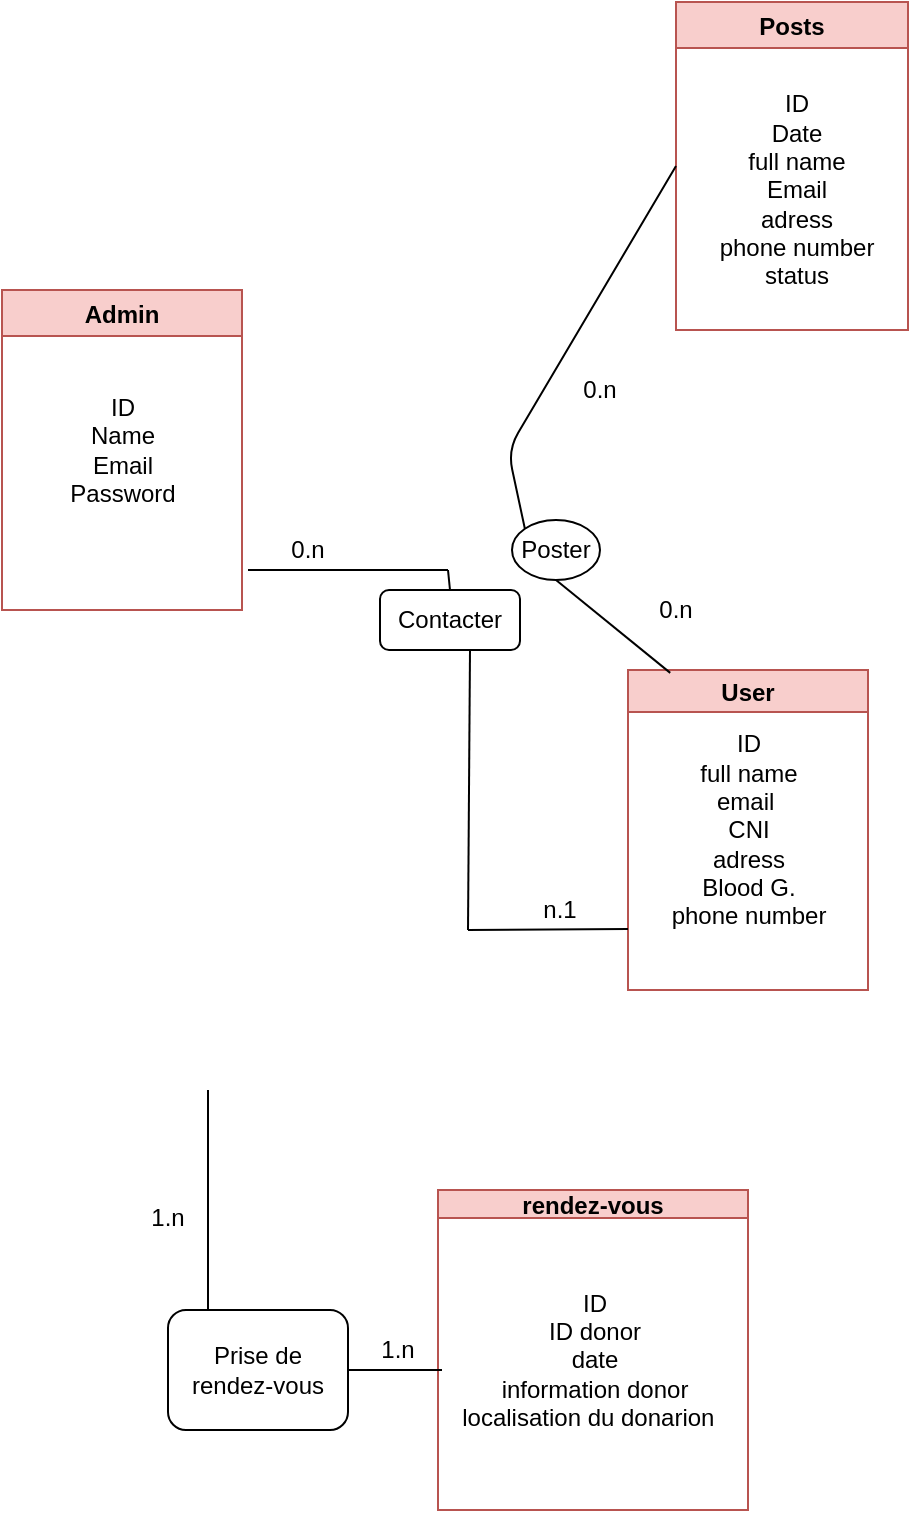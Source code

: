 <mxfile version="12.2.4" pages="1"><diagram id="N2m2I6a8Cq0E3Yf_J9qV" name="Page-1"><mxGraphModel dx="423" dy="1417" grid="1" gridSize="10" guides="1" tooltips="1" connect="1" arrows="1" fold="1" page="1" pageScale="1" pageWidth="827" pageHeight="1169" math="0" shadow="0"><root><mxCell id="0"/><mxCell id="1" parent="0"/><mxCell id="2" value="Admin" style="swimlane;fillColor=#f8cecc;strokeColor=#b85450;" parent="1" vertex="1"><mxGeometry x="77" y="80" width="120" height="160" as="geometry"/></mxCell><mxCell id="3" value="ID&lt;br&gt;Name&lt;br&gt;Email&lt;br&gt;Password" style="text;html=1;align=center;verticalAlign=middle;resizable=0;points=[];autosize=1;" parent="2" vertex="1"><mxGeometry x="25" y="50" width="70" height="60" as="geometry"/></mxCell><mxCell id="4" value="Posts" style="swimlane;fillColor=#f8cecc;strokeColor=#b85450;" parent="1" vertex="1"><mxGeometry x="414" y="-64" width="116" height="164" as="geometry"/></mxCell><mxCell id="5" value="ID&lt;br&gt;Date&lt;br&gt;full name&lt;br&gt;Email&lt;br&gt;adress&lt;br&gt;phone number&lt;br&gt;status" style="text;html=1;align=center;verticalAlign=middle;resizable=0;points=[];autosize=1;" parent="4" vertex="1"><mxGeometry x="15" y="44" width="90" height="100" as="geometry"/></mxCell><mxCell id="14" value="rendez-vous" style="swimlane;startSize=14;fillColor=#f8cecc;strokeColor=#b85450;" parent="1" vertex="1"><mxGeometry x="295" y="530" width="155" height="160" as="geometry"/></mxCell><mxCell id="15" value="ID&lt;br&gt;ID donor&lt;br&gt;date&lt;br&gt;information donor&lt;br&gt;localisation du donarion&amp;nbsp;&amp;nbsp;" style="text;html=1;align=center;verticalAlign=middle;resizable=0;points=[];autosize=1;" parent="14" vertex="1"><mxGeometry x="2.5" y="45" width="150" height="80" as="geometry"/></mxCell><mxCell id="17" value="Poster" style="ellipse;whiteSpace=wrap;html=1;" parent="1" vertex="1"><mxGeometry x="332" y="195" width="44" height="30" as="geometry"/></mxCell><mxCell id="23" value="Contacter" style="rounded=1;whiteSpace=wrap;html=1;" parent="1" vertex="1"><mxGeometry x="266" y="230" width="70" height="30" as="geometry"/></mxCell><mxCell id="24" value="" style="endArrow=none;html=1;" parent="1" edge="1"><mxGeometry width="50" height="50" relative="1" as="geometry"><mxPoint x="200" y="220" as="sourcePoint"/><mxPoint x="300" y="220" as="targetPoint"/></mxGeometry></mxCell><mxCell id="25" value="" style="endArrow=none;html=1;exitX=0.5;exitY=0;exitDx=0;exitDy=0;" parent="1" source="23" edge="1"><mxGeometry width="50" height="50" relative="1" as="geometry"><mxPoint x="290" y="260" as="sourcePoint"/><mxPoint x="300" y="220" as="targetPoint"/></mxGeometry></mxCell><mxCell id="27" value="User" style="swimlane;fillColor=#f8cecc;strokeColor=#b85450;startSize=21;" parent="1" vertex="1"><mxGeometry x="390" y="270" width="120" height="160" as="geometry"/></mxCell><mxCell id="28" value="ID&lt;br&gt;full name&lt;br&gt;email&amp;nbsp;&lt;br&gt;CNI&lt;br&gt;adress&lt;br&gt;Blood G.&lt;br&gt;phone number&lt;br&gt;" style="text;html=1;align=center;verticalAlign=middle;resizable=0;points=[];autosize=1;" parent="27" vertex="1"><mxGeometry x="15" y="30" width="90" height="100" as="geometry"/></mxCell><mxCell id="31" value="" style="endArrow=none;html=1;" parent="1" edge="1"><mxGeometry width="50" height="50" relative="1" as="geometry"><mxPoint x="310" y="400" as="sourcePoint"/><mxPoint x="311" y="260" as="targetPoint"/></mxGeometry></mxCell><mxCell id="32" value="" style="endArrow=none;html=1;" parent="1" edge="1"><mxGeometry width="50" height="50" relative="1" as="geometry"><mxPoint x="310" y="400" as="sourcePoint"/><mxPoint x="390" y="399.5" as="targetPoint"/></mxGeometry></mxCell><mxCell id="33" value="" style="endArrow=none;html=1;entryX=0;entryY=0.5;entryDx=0;entryDy=0;exitX=0;exitY=0;exitDx=0;exitDy=0;" parent="1" source="17" target="4" edge="1"><mxGeometry width="50" height="50" relative="1" as="geometry"><mxPoint x="330" y="160" as="sourcePoint"/><mxPoint x="300" y="210" as="targetPoint"/><Array as="points"><mxPoint x="330" y="160"/></Array></mxGeometry></mxCell><mxCell id="36" value="" style="endArrow=none;html=1;entryX=0.5;entryY=1;entryDx=0;entryDy=0;" parent="1" edge="1"><mxGeometry width="50" height="50" relative="1" as="geometry"><mxPoint x="180" y="600" as="sourcePoint"/><mxPoint x="180" y="480.0" as="targetPoint"/></mxGeometry></mxCell><mxCell id="37" value="" style="endArrow=none;html=1;exitX=1;exitY=0.5;exitDx=0;exitDy=0;" parent="1" source="40" edge="1"><mxGeometry width="50" height="50" relative="1" as="geometry"><mxPoint x="240" y="598" as="sourcePoint"/><mxPoint x="297" y="620" as="targetPoint"/></mxGeometry></mxCell><mxCell id="40" value="" style="rounded=1;whiteSpace=wrap;html=1;" parent="1" vertex="1"><mxGeometry x="160" y="590" width="90" height="60" as="geometry"/></mxCell><mxCell id="41" value="Prise de rendez-vous" style="text;html=1;strokeColor=none;fillColor=none;align=center;verticalAlign=middle;whiteSpace=wrap;rounded=0;" parent="1" vertex="1"><mxGeometry x="170" y="610" width="70" height="20" as="geometry"/></mxCell><mxCell id="49" value="0.n" style="text;html=1;strokeColor=none;fillColor=none;align=center;verticalAlign=middle;whiteSpace=wrap;rounded=0;" parent="1" vertex="1"><mxGeometry x="210" y="200" width="40" height="20" as="geometry"/></mxCell><mxCell id="50" value="0.n" style="text;html=1;strokeColor=none;fillColor=none;align=center;verticalAlign=middle;whiteSpace=wrap;rounded=0;" parent="1" vertex="1"><mxGeometry x="394" y="230" width="40" height="20" as="geometry"/></mxCell><mxCell id="55" value="0.n" style="text;html=1;strokeColor=none;fillColor=none;align=center;verticalAlign=middle;whiteSpace=wrap;rounded=0;" parent="1" vertex="1"><mxGeometry x="356" y="120" width="40" height="20" as="geometry"/></mxCell><mxCell id="57" value="n.1" style="text;html=1;strokeColor=none;fillColor=none;align=center;verticalAlign=middle;whiteSpace=wrap;rounded=0;" parent="1" vertex="1"><mxGeometry x="336" y="380" width="40" height="20" as="geometry"/></mxCell><mxCell id="58" value="1.n" style="text;html=1;strokeColor=none;fillColor=none;align=center;verticalAlign=middle;whiteSpace=wrap;rounded=0;" parent="1" vertex="1"><mxGeometry x="140" y="533.5" width="40" height="20" as="geometry"/></mxCell><mxCell id="59" value="1.n" style="text;html=1;strokeColor=none;fillColor=none;align=center;verticalAlign=middle;whiteSpace=wrap;rounded=0;" parent="1" vertex="1"><mxGeometry x="255" y="600" width="40" height="20" as="geometry"/></mxCell><mxCell id="61" value="" style="endArrow=none;html=1;exitX=0.5;exitY=1;exitDx=0;exitDy=0;entryX=0.176;entryY=0.009;entryDx=0;entryDy=0;entryPerimeter=0;" parent="1" source="17" target="27" edge="1"><mxGeometry width="50" height="50" relative="1" as="geometry"><mxPoint x="80" y="760" as="sourcePoint"/><mxPoint x="260" y="520" as="targetPoint"/></mxGeometry></mxCell></root></mxGraphModel></diagram></mxfile>
